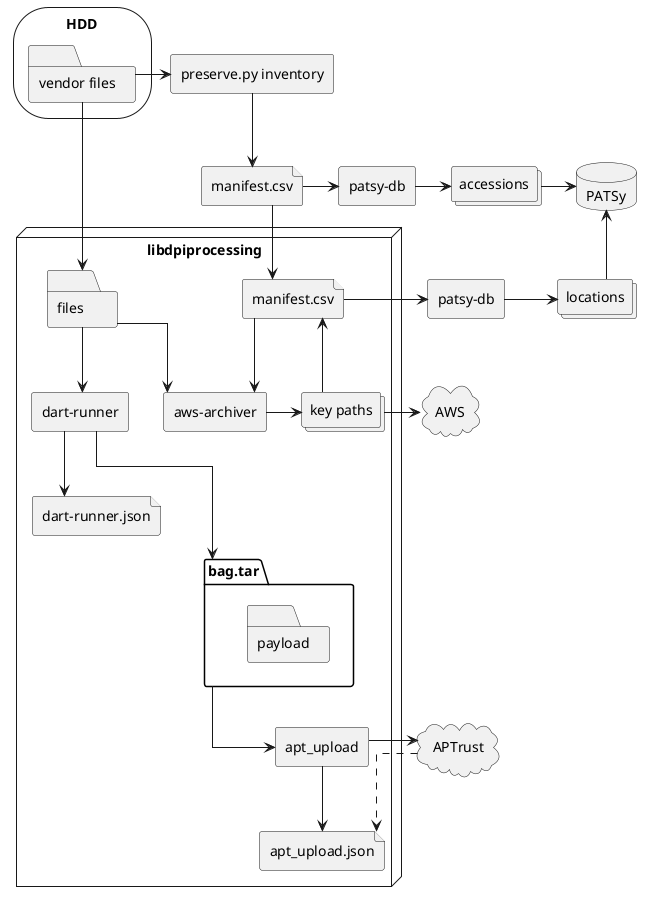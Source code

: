 @startuml Digital Preservation Process
skinparam linetype ortho

storage HDD {
    folder vendorfiles as "vendor files"
}
rectangle inventory as "preserve.py inventory"
file inventory.csv as "manifest.csv"
collections accessions
collections locations
rectangle patsydb as "patsy-db"
rectangle patsydbdeposit as "patsy-db"
database PATSy
node libdpiprocessing {
    folder files
    file manifest.csv
    rectangle awsarchiver as "aws-archiver"
    rectangle DART as "dart-runner"
    collections keypaths as "key paths"
    package bag.tar {
        folder payload
    }
    rectangle apt_upload
    file dartrunner_json as "dart-runner.json"
    file apt_upload_json as "apt_upload.json"
}
cloud AWS
cloud APTrust

inventory.csv --> manifest.csv
vendorfiles --> files

vendorfiles -> inventory
inventory --> inventory.csv
inventory.csv -> patsydb
patsydb -> accessions
accessions -> PATSy

files --> awsarchiver
manifest.csv --> awsarchiver
awsarchiver -> keypaths
keypaths -> AWS
manifest.csv <-- keypaths
manifest.csv -> patsydbdeposit
patsydbdeposit -> locations
PATSy <-- locations

files --> DART
DART ---> bag.tar
bag.tar --> apt_upload
apt_upload -> APTrust
APTrust ..> apt_upload_json
apt_upload --> apt_upload_json
DART --> dartrunner_json
@enduml

